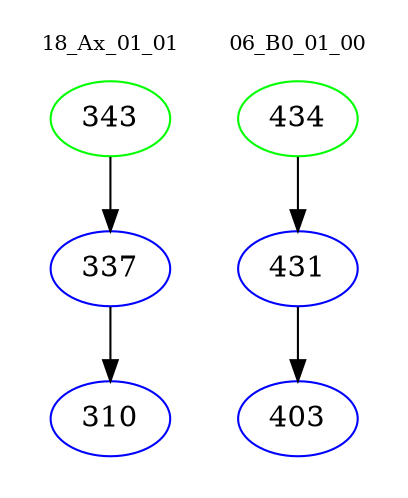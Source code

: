 digraph{
subgraph cluster_0 {
color = white
label = "18_Ax_01_01";
fontsize=10;
T0_343 [label="343", color="green"]
T0_343 -> T0_337 [color="black"]
T0_337 [label="337", color="blue"]
T0_337 -> T0_310 [color="black"]
T0_310 [label="310", color="blue"]
}
subgraph cluster_1 {
color = white
label = "06_B0_01_00";
fontsize=10;
T1_434 [label="434", color="green"]
T1_434 -> T1_431 [color="black"]
T1_431 [label="431", color="blue"]
T1_431 -> T1_403 [color="black"]
T1_403 [label="403", color="blue"]
}
}
